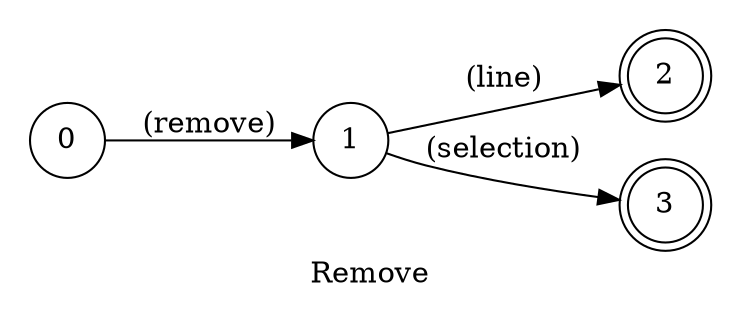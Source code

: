 digraph remove_ln_sec {
    id="remove_ln_sec";
    label="Remove";
    lang="en-US";
    langName="English";
    pad="0.2";
    rankdir=LR;
    node[shape=doublecircle]; 2 3;
    node[shape=circle];

    0 -> 1 [label="(remove)"];
    1 -> 2 [label="(line)", store=isLine, normalizer=boolean];
    1 -> 3 [label="(selection)", store=isSelection, normalizer=boolean];

    title="Remove";
    desc="Removes the current line or the current selection";
    examples="
        remove line,
        remove selection
    ";
}